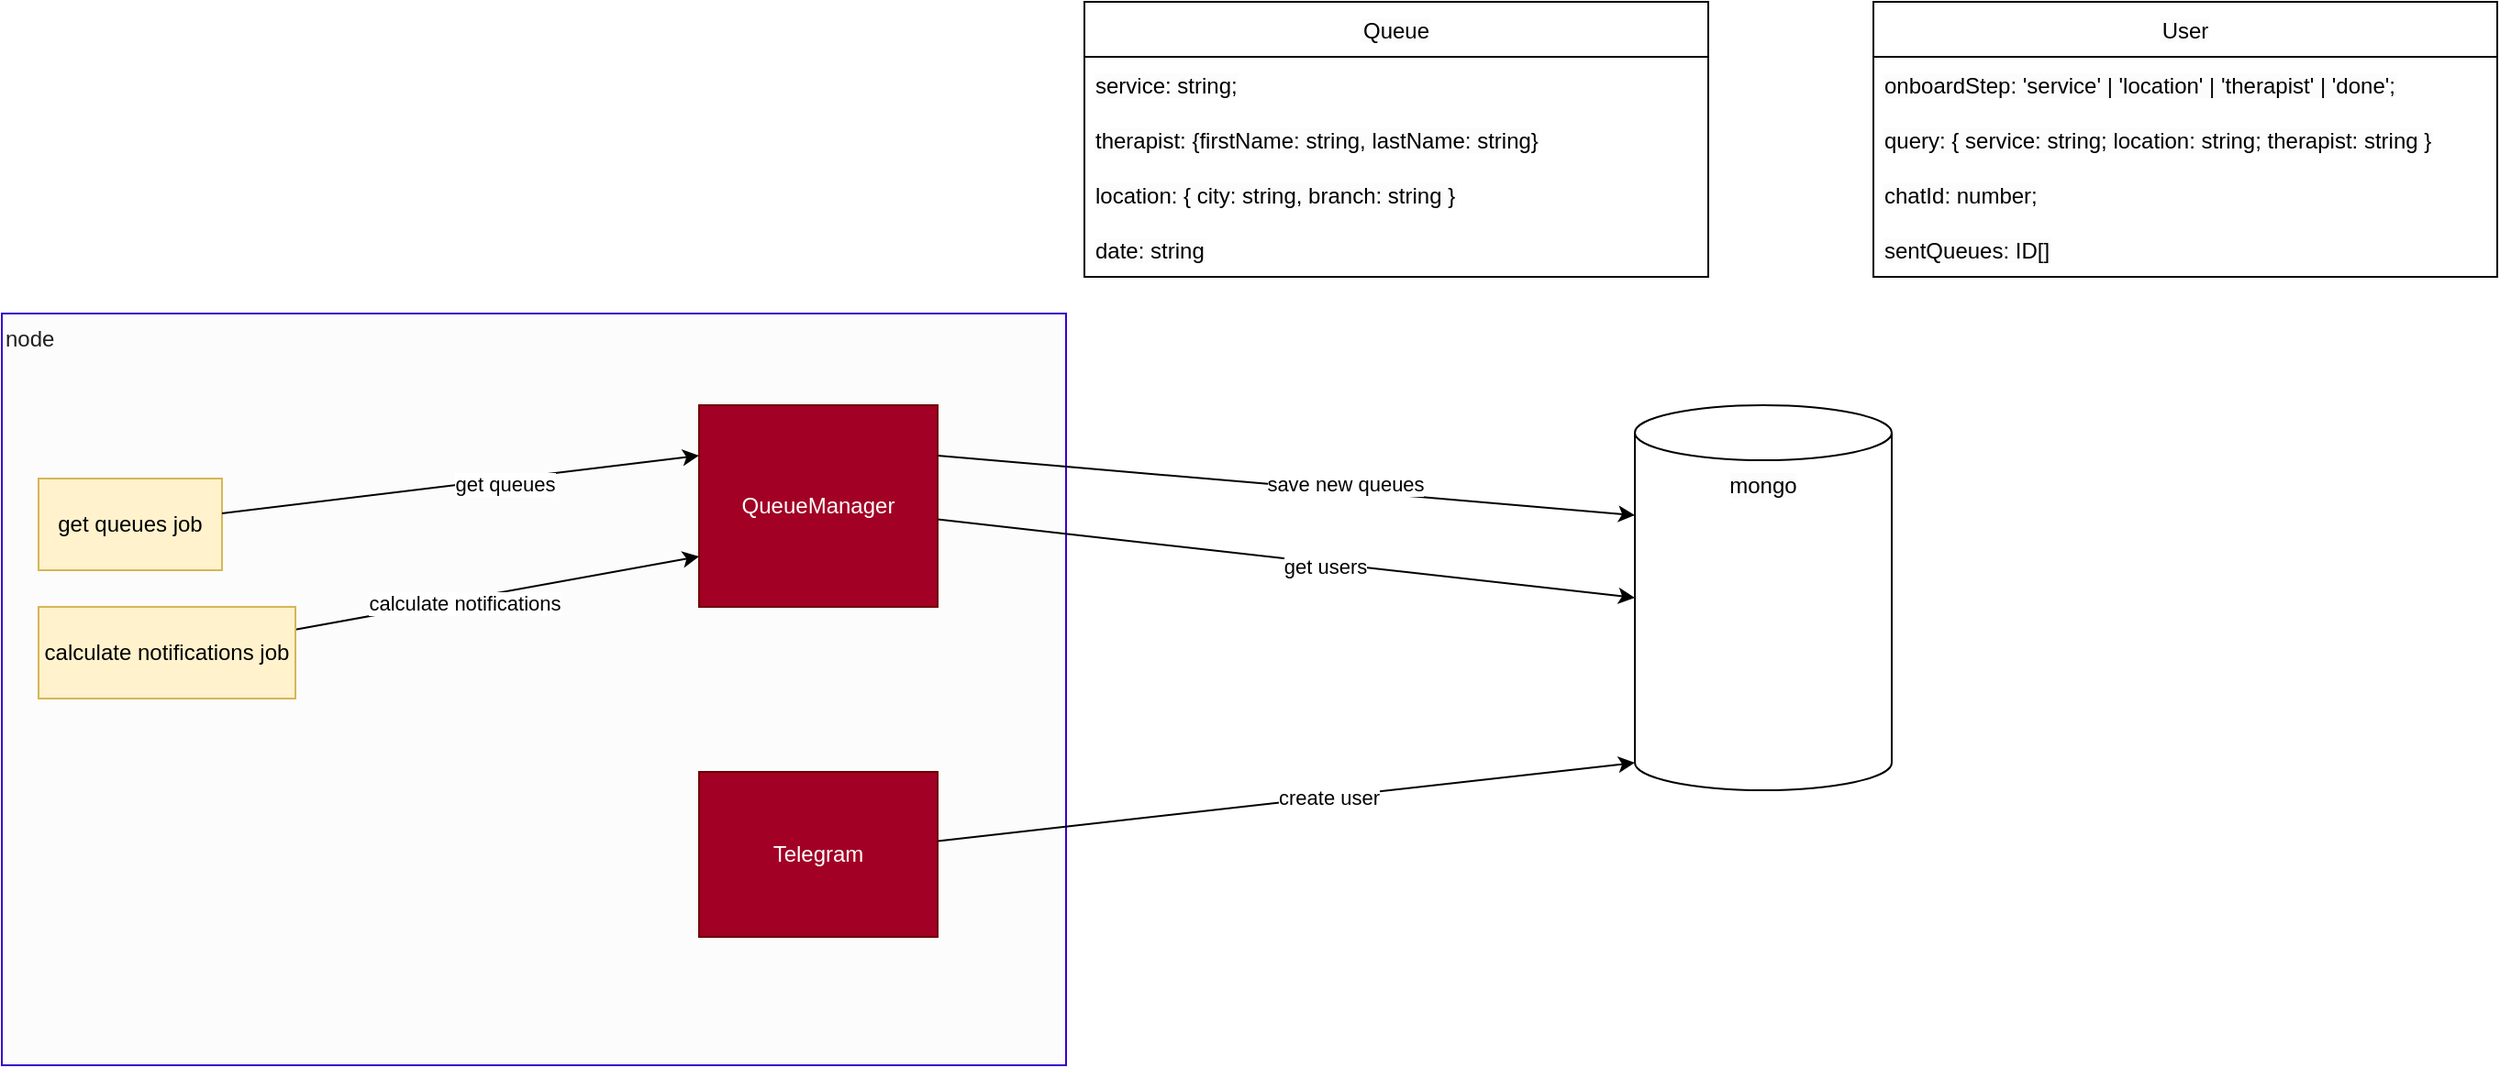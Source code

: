 <mxfile>
    <diagram id="1ee37g11ikNTnfmYb6N3" name="Page-1">
        <mxGraphModel dx="1582" dy="663" grid="1" gridSize="10" guides="1" tooltips="1" connect="1" arrows="1" fold="1" page="1" pageScale="1" pageWidth="850" pageHeight="1100" math="0" shadow="0">
            <root>
                <mxCell id="0"/>
                <mxCell id="1" parent="0"/>
                <mxCell id="6" value="&lt;span style=&quot;background-color: rgb(252 , 252 , 252)&quot;&gt;mongo&lt;/span&gt;" style="shape=cylinder3;whiteSpace=wrap;html=1;boundedLbl=1;backgroundOutline=1;size=15;rounded=0;labelBackgroundColor=#2A2A02;fillColor=none;align=center;verticalAlign=top;" parent="1" vertex="1">
                    <mxGeometry x="960" y="240" width="140" height="210" as="geometry"/>
                </mxCell>
                <mxCell id="7" value="&lt;span style=&quot;background-color: rgb(252 , 252 , 252)&quot;&gt;&lt;font color=&quot;#1f1f1f&quot;&gt;node&lt;/font&gt;&lt;/span&gt;" style="text;html=1;strokeColor=#3700CC;fillColor=#FCFCFC;align=left;verticalAlign=top;whiteSpace=wrap;rounded=0;labelBackgroundColor=#2A2A02;fontColor=#ffffff;" parent="1" vertex="1">
                    <mxGeometry x="70" y="190" width="580" height="410" as="geometry"/>
                </mxCell>
                <mxCell id="10" value="User" style="swimlane;fontStyle=0;childLayout=stackLayout;horizontal=1;startSize=30;horizontalStack=0;resizeParent=1;resizeParentMax=0;resizeLast=0;collapsible=1;marginBottom=0;labelBackgroundColor=#FCFCFC;fillColor=none;" parent="1" vertex="1">
                    <mxGeometry x="1090" y="20" width="340" height="150" as="geometry"/>
                </mxCell>
                <mxCell id="11" value="onboardStep: 'service' | 'location' | 'therapist' | 'done';" style="text;strokeColor=none;fillColor=none;align=left;verticalAlign=middle;spacingLeft=4;spacingRight=4;overflow=hidden;points=[[0,0.5],[1,0.5]];portConstraint=eastwest;rotatable=0;labelBackgroundColor=#FCFCFC;" parent="10" vertex="1">
                    <mxGeometry y="30" width="340" height="30" as="geometry"/>
                </mxCell>
                <mxCell id="12" value="query: { service: string; location: string; therapist: string }" style="text;strokeColor=none;fillColor=none;align=left;verticalAlign=middle;spacingLeft=4;spacingRight=4;overflow=hidden;points=[[0,0.5],[1,0.5]];portConstraint=eastwest;rotatable=0;labelBackgroundColor=#FCFCFC;" parent="10" vertex="1">
                    <mxGeometry y="60" width="340" height="30" as="geometry"/>
                </mxCell>
                <mxCell id="13" value="chatId: number;" style="text;strokeColor=none;fillColor=none;align=left;verticalAlign=middle;spacingLeft=4;spacingRight=4;overflow=hidden;points=[[0,0.5],[1,0.5]];portConstraint=eastwest;rotatable=0;labelBackgroundColor=#FCFCFC;" parent="10" vertex="1">
                    <mxGeometry y="90" width="340" height="30" as="geometry"/>
                </mxCell>
                <mxCell id="31" value="sentQueues: ID[]" style="text;strokeColor=none;fillColor=none;align=left;verticalAlign=middle;spacingLeft=4;spacingRight=4;overflow=hidden;points=[[0,0.5],[1,0.5]];portConstraint=eastwest;rotatable=0;labelBackgroundColor=#FCFCFC;" vertex="1" parent="10">
                    <mxGeometry y="120" width="340" height="30" as="geometry"/>
                </mxCell>
                <mxCell id="14" value="Queue" style="swimlane;fontStyle=0;childLayout=stackLayout;horizontal=1;startSize=30;horizontalStack=0;resizeParent=1;resizeParentMax=0;resizeLast=0;collapsible=1;marginBottom=0;labelBackgroundColor=#FCFCFC;fillColor=none;" parent="1" vertex="1">
                    <mxGeometry x="660" y="20" width="340" height="150" as="geometry"/>
                </mxCell>
                <mxCell id="16" value="service: string;" style="text;strokeColor=none;fillColor=none;align=left;verticalAlign=middle;spacingLeft=4;spacingRight=4;overflow=hidden;points=[[0,0.5],[1,0.5]];portConstraint=eastwest;rotatable=0;labelBackgroundColor=#FCFCFC;" parent="14" vertex="1">
                    <mxGeometry y="30" width="340" height="30" as="geometry"/>
                </mxCell>
                <mxCell id="26" value="therapist: {firstName: string, lastName: string}" style="text;strokeColor=none;fillColor=none;align=left;verticalAlign=middle;spacingLeft=4;spacingRight=4;overflow=hidden;points=[[0,0.5],[1,0.5]];portConstraint=eastwest;rotatable=0;labelBackgroundColor=#FCFCFC;" parent="14" vertex="1">
                    <mxGeometry y="60" width="340" height="30" as="geometry"/>
                </mxCell>
                <mxCell id="27" value="location: { city: string, branch: string }" style="text;strokeColor=none;fillColor=none;align=left;verticalAlign=middle;spacingLeft=4;spacingRight=4;overflow=hidden;points=[[0,0.5],[1,0.5]];portConstraint=eastwest;rotatable=0;labelBackgroundColor=#FCFCFC;" parent="14" vertex="1">
                    <mxGeometry y="90" width="340" height="30" as="geometry"/>
                </mxCell>
                <mxCell id="28" value="date: string" style="text;strokeColor=none;fillColor=none;align=left;verticalAlign=middle;spacingLeft=4;spacingRight=4;overflow=hidden;points=[[0,0.5],[1,0.5]];portConstraint=eastwest;rotatable=0;labelBackgroundColor=#FCFCFC;" parent="14" vertex="1">
                    <mxGeometry y="120" width="340" height="30" as="geometry"/>
                </mxCell>
                <mxCell id="38" style="edgeStyle=none;html=1;entryX=0;entryY=0;entryDx=0;entryDy=60;entryPerimeter=0;exitX=1;exitY=0.25;exitDx=0;exitDy=0;" edge="1" parent="1" source="18" target="6">
                    <mxGeometry relative="1" as="geometry"/>
                </mxCell>
                <mxCell id="39" value="save new queues" style="edgeLabel;html=1;align=center;verticalAlign=middle;resizable=0;points=[];" vertex="1" connectable="0" parent="38">
                    <mxGeometry x="0.165" y="4" relative="1" as="geometry">
                        <mxPoint as="offset"/>
                    </mxGeometry>
                </mxCell>
                <mxCell id="40" style="edgeStyle=none;html=1;entryX=0;entryY=0.5;entryDx=0;entryDy=0;entryPerimeter=0;" edge="1" parent="1" source="18" target="6">
                    <mxGeometry relative="1" as="geometry"/>
                </mxCell>
                <mxCell id="41" value="get users" style="edgeLabel;html=1;align=center;verticalAlign=middle;resizable=0;points=[];" vertex="1" connectable="0" parent="40">
                    <mxGeometry x="0.11" y="-3" relative="1" as="geometry">
                        <mxPoint y="-1" as="offset"/>
                    </mxGeometry>
                </mxCell>
                <mxCell id="18" value="QueueManager" style="text;html=1;strokeColor=#6F0000;fillColor=#a20025;align=center;verticalAlign=middle;whiteSpace=wrap;rounded=0;labelBackgroundColor=none;fontColor=#ffffff;" parent="1" vertex="1">
                    <mxGeometry x="450" y="240" width="130" height="110" as="geometry"/>
                </mxCell>
                <mxCell id="32" value="get queues job" style="text;html=1;strokeColor=#d6b656;fillColor=#fff2cc;align=center;verticalAlign=middle;whiteSpace=wrap;rounded=0;labelBackgroundColor=none;" vertex="1" parent="1">
                    <mxGeometry x="90" y="280" width="100" height="50" as="geometry"/>
                </mxCell>
                <mxCell id="33" style="edgeStyle=none;html=1;entryX=0;entryY=0.25;entryDx=0;entryDy=0;" edge="1" parent="1" source="32" target="18">
                    <mxGeometry relative="1" as="geometry"/>
                </mxCell>
                <mxCell id="34" value="get queues" style="edgeLabel;html=1;align=center;verticalAlign=middle;resizable=0;points=[];" vertex="1" connectable="0" parent="33">
                    <mxGeometry x="0.178" y="-2" relative="1" as="geometry">
                        <mxPoint as="offset"/>
                    </mxGeometry>
                </mxCell>
                <mxCell id="36" style="edgeStyle=none;html=1;entryX=0;entryY=0.75;entryDx=0;entryDy=0;" edge="1" parent="1" source="35" target="18">
                    <mxGeometry relative="1" as="geometry"/>
                </mxCell>
                <mxCell id="37" value="calculate notifications" style="edgeLabel;html=1;align=center;verticalAlign=middle;resizable=0;points=[];" vertex="1" connectable="0" parent="36">
                    <mxGeometry x="-0.169" y="-2" relative="1" as="geometry">
                        <mxPoint as="offset"/>
                    </mxGeometry>
                </mxCell>
                <mxCell id="35" value="calculate notifications job" style="text;html=1;strokeColor=#d6b656;fillColor=#fff2cc;align=center;verticalAlign=middle;whiteSpace=wrap;rounded=0;labelBackgroundColor=none;" vertex="1" parent="1">
                    <mxGeometry x="90" y="350" width="140" height="50" as="geometry"/>
                </mxCell>
                <mxCell id="43" style="edgeStyle=none;html=1;entryX=0;entryY=1;entryDx=0;entryDy=-15;entryPerimeter=0;" edge="1" parent="1" source="42" target="6">
                    <mxGeometry relative="1" as="geometry"/>
                </mxCell>
                <mxCell id="44" value="create user" style="edgeLabel;html=1;align=center;verticalAlign=middle;resizable=0;points=[];" vertex="1" connectable="0" parent="43">
                    <mxGeometry x="0.123" relative="1" as="geometry">
                        <mxPoint as="offset"/>
                    </mxGeometry>
                </mxCell>
                <mxCell id="42" value="Telegram" style="text;html=1;strokeColor=#6F0000;fillColor=#a20025;align=center;verticalAlign=middle;whiteSpace=wrap;rounded=0;labelBackgroundColor=none;fontColor=#ffffff;" vertex="1" parent="1">
                    <mxGeometry x="450" y="440" width="130" height="90" as="geometry"/>
                </mxCell>
            </root>
        </mxGraphModel>
    </diagram>
</mxfile>